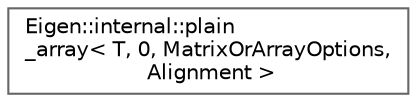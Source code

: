 digraph "类继承关系图"
{
 // LATEX_PDF_SIZE
  bgcolor="transparent";
  edge [fontname=Helvetica,fontsize=10,labelfontname=Helvetica,labelfontsize=10];
  node [fontname=Helvetica,fontsize=10,shape=box,height=0.2,width=0.4];
  rankdir="LR";
  Node0 [id="Node000000",label="Eigen::internal::plain\l_array\< T, 0, MatrixOrArrayOptions,\l Alignment \>",height=0.2,width=0.4,color="grey40", fillcolor="white", style="filled",URL="$struct_eigen_1_1internal_1_1plain__array_3_01_t_00_010_00_01_matrix_or_array_options_00_01_alignment_01_4.html",tooltip=" "];
}
